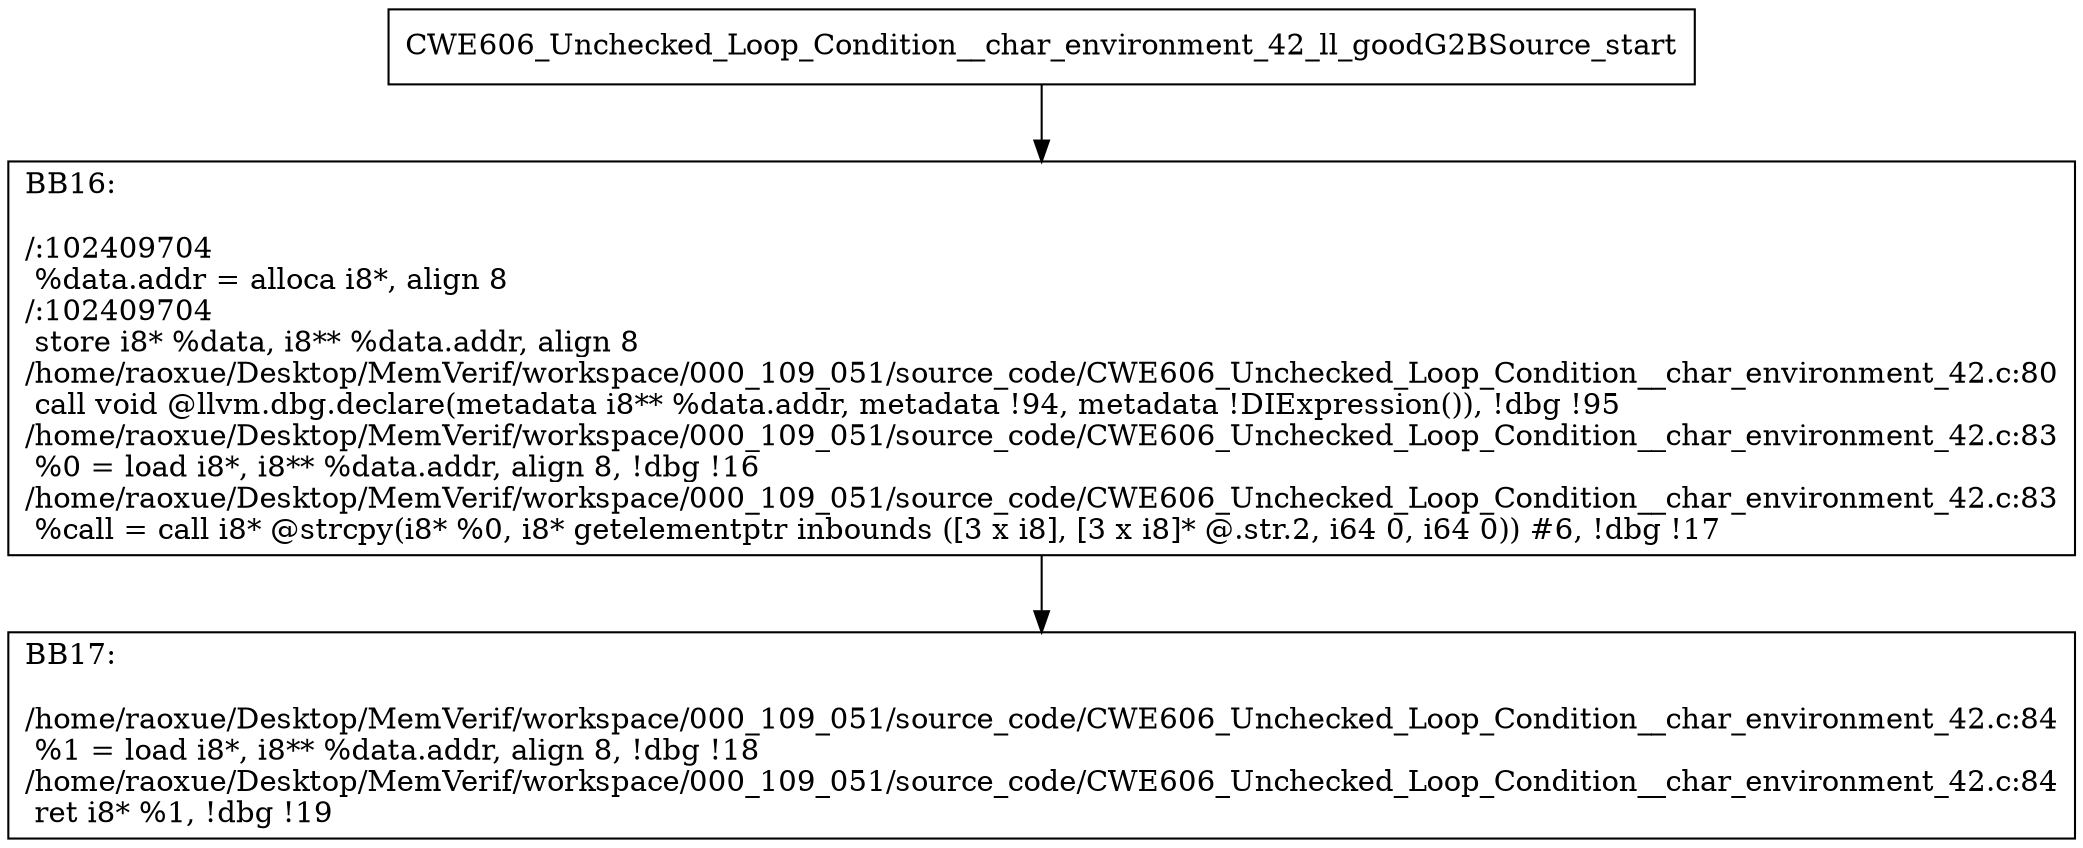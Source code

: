 digraph "CFG for'CWE606_Unchecked_Loop_Condition__char_environment_42_ll_goodG2BSource' function" {
	BBCWE606_Unchecked_Loop_Condition__char_environment_42_ll_goodG2BSource_start[shape=record,label="{CWE606_Unchecked_Loop_Condition__char_environment_42_ll_goodG2BSource_start}"];
	BBCWE606_Unchecked_Loop_Condition__char_environment_42_ll_goodG2BSource_start-> CWE606_Unchecked_Loop_Condition__char_environment_42_ll_goodG2BSourceBB16;
	CWE606_Unchecked_Loop_Condition__char_environment_42_ll_goodG2BSourceBB16 [shape=record, label="{BB16:\l\l/:102409704\l
  %data.addr = alloca i8*, align 8\l
/:102409704\l
  store i8* %data, i8** %data.addr, align 8\l
/home/raoxue/Desktop/MemVerif/workspace/000_109_051/source_code/CWE606_Unchecked_Loop_Condition__char_environment_42.c:80\l
  call void @llvm.dbg.declare(metadata i8** %data.addr, metadata !94, metadata !DIExpression()), !dbg !95\l
/home/raoxue/Desktop/MemVerif/workspace/000_109_051/source_code/CWE606_Unchecked_Loop_Condition__char_environment_42.c:83\l
  %0 = load i8*, i8** %data.addr, align 8, !dbg !16\l
/home/raoxue/Desktop/MemVerif/workspace/000_109_051/source_code/CWE606_Unchecked_Loop_Condition__char_environment_42.c:83\l
  %call = call i8* @strcpy(i8* %0, i8* getelementptr inbounds ([3 x i8], [3 x i8]* @.str.2, i64 0, i64 0)) #6, !dbg !17\l
}"];
	CWE606_Unchecked_Loop_Condition__char_environment_42_ll_goodG2BSourceBB16-> CWE606_Unchecked_Loop_Condition__char_environment_42_ll_goodG2BSourceBB17;
	CWE606_Unchecked_Loop_Condition__char_environment_42_ll_goodG2BSourceBB17 [shape=record, label="{BB17:\l\l/home/raoxue/Desktop/MemVerif/workspace/000_109_051/source_code/CWE606_Unchecked_Loop_Condition__char_environment_42.c:84\l
  %1 = load i8*, i8** %data.addr, align 8, !dbg !18\l
/home/raoxue/Desktop/MemVerif/workspace/000_109_051/source_code/CWE606_Unchecked_Loop_Condition__char_environment_42.c:84\l
  ret i8* %1, !dbg !19\l
}"];
}
